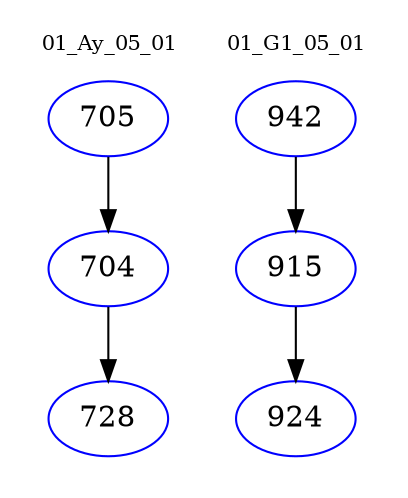 digraph{
subgraph cluster_0 {
color = white
label = "01_Ay_05_01";
fontsize=10;
T0_705 [label="705", color="blue"]
T0_705 -> T0_704 [color="black"]
T0_704 [label="704", color="blue"]
T0_704 -> T0_728 [color="black"]
T0_728 [label="728", color="blue"]
}
subgraph cluster_1 {
color = white
label = "01_G1_05_01";
fontsize=10;
T1_942 [label="942", color="blue"]
T1_942 -> T1_915 [color="black"]
T1_915 [label="915", color="blue"]
T1_915 -> T1_924 [color="black"]
T1_924 [label="924", color="blue"]
}
}
